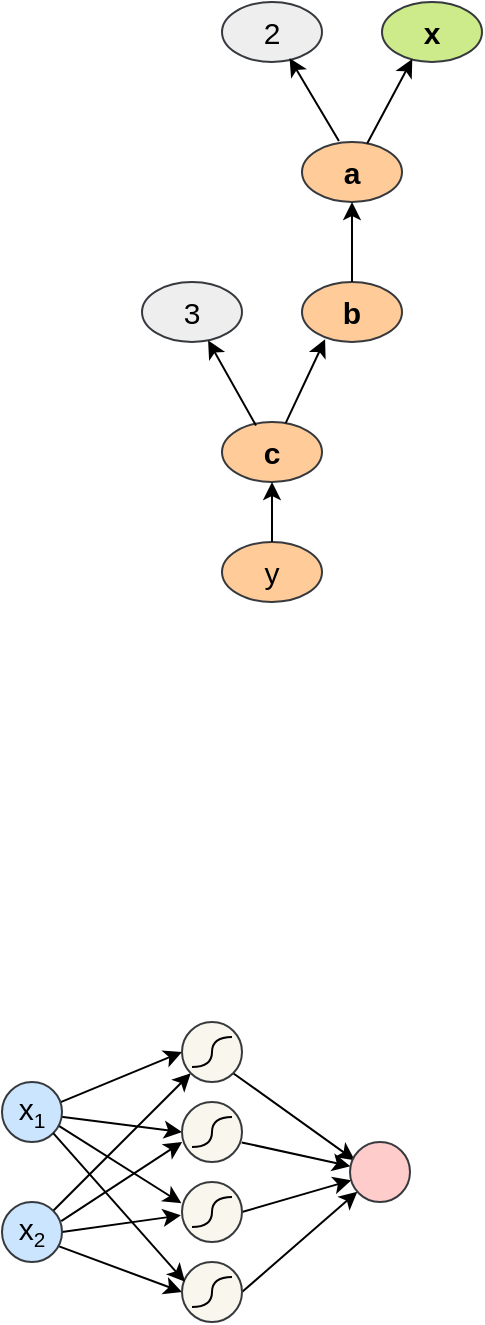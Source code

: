 <mxfile version="13.8.3" type="device"><diagram id="Ox5w89RKpEAJ1KclYCxZ" name="Page-1"><mxGraphModel dx="368" dy="488" grid="1" gridSize="10" guides="1" tooltips="1" connect="1" arrows="1" fold="1" page="1" pageScale="1" pageWidth="827" pageHeight="1169" math="0" shadow="0"><root><mxCell id="0"/><mxCell id="1" parent="0"/><mxCell id="jbkDdp63wg7V-Y6P4UlH-1" value="x" style="ellipse;whiteSpace=wrap;html=1;fontStyle=1;fillColor=#cdeb8b;strokeColor=#36393d;fontSize=15;" parent="1" vertex="1"><mxGeometry x="400" y="220" width="50" height="30" as="geometry"/></mxCell><mxCell id="jbkDdp63wg7V-Y6P4UlH-2" value="&lt;span style=&quot;font-weight: normal&quot;&gt;2&lt;/span&gt;" style="ellipse;whiteSpace=wrap;html=1;fontStyle=1;fillColor=#eeeeee;strokeColor=#36393d;fontSize=15;" parent="1" vertex="1"><mxGeometry x="320" y="220" width="50" height="30" as="geometry"/></mxCell><mxCell id="jbkDdp63wg7V-Y6P4UlH-4" value="&lt;span style=&quot;&quot;&gt;a&lt;/span&gt;" style="ellipse;whiteSpace=wrap;html=1;fontStyle=1;fillColor=#ffcc99;strokeColor=#36393d;fontSize=15;" parent="1" vertex="1"><mxGeometry x="360" y="290" width="50" height="30" as="geometry"/></mxCell><mxCell id="jbkDdp63wg7V-Y6P4UlH-7" value="" style="endArrow=classic;html=1;fontSize=15;entryX=0.303;entryY=0.95;entryDx=0;entryDy=0;entryPerimeter=0;" parent="1" source="jbkDdp63wg7V-Y6P4UlH-4" target="jbkDdp63wg7V-Y6P4UlH-1" edge="1"><mxGeometry width="50" height="50" relative="1" as="geometry"><mxPoint x="390" y="680" as="sourcePoint"/><mxPoint x="440" y="630" as="targetPoint"/></mxGeometry></mxCell><mxCell id="jbkDdp63wg7V-Y6P4UlH-8" value="" style="endArrow=classic;html=1;fontSize=15;entryX=0.676;entryY=0.935;entryDx=0;entryDy=0;exitX=0.369;exitY=-0.017;exitDx=0;exitDy=0;exitPerimeter=0;entryPerimeter=0;" parent="1" source="jbkDdp63wg7V-Y6P4UlH-4" target="jbkDdp63wg7V-Y6P4UlH-2" edge="1"><mxGeometry width="50" height="50" relative="1" as="geometry"><mxPoint x="400.458" y="300.362" as="sourcePoint"/><mxPoint x="417.322" y="255.607" as="targetPoint"/></mxGeometry></mxCell><mxCell id="jbkDdp63wg7V-Y6P4UlH-9" value="&lt;span&gt;b&lt;/span&gt;" style="ellipse;whiteSpace=wrap;html=1;fontStyle=1;fillColor=#ffcc99;strokeColor=#36393d;fontSize=15;" parent="1" vertex="1"><mxGeometry x="360" y="360" width="50" height="30" as="geometry"/></mxCell><mxCell id="jbkDdp63wg7V-Y6P4UlH-10" value="" style="endArrow=classic;html=1;fontSize=15;entryX=0.5;entryY=1;entryDx=0;entryDy=0;exitX=0.5;exitY=0;exitDx=0;exitDy=0;" parent="1" source="jbkDdp63wg7V-Y6P4UlH-9" target="jbkDdp63wg7V-Y6P4UlH-4" edge="1"><mxGeometry width="50" height="50" relative="1" as="geometry"><mxPoint x="388.45" y="299.49" as="sourcePoint"/><mxPoint x="363.8" y="258.05" as="targetPoint"/></mxGeometry></mxCell><mxCell id="jbkDdp63wg7V-Y6P4UlH-11" value="&lt;span&gt;c&lt;/span&gt;" style="ellipse;whiteSpace=wrap;html=1;fontStyle=1;fillColor=#ffcc99;strokeColor=#36393d;fontSize=15;" parent="1" vertex="1"><mxGeometry x="320" y="430" width="50" height="30" as="geometry"/></mxCell><mxCell id="jbkDdp63wg7V-Y6P4UlH-12" value="&lt;span style=&quot;font-weight: normal&quot;&gt;3&lt;/span&gt;" style="ellipse;whiteSpace=wrap;html=1;fontStyle=1;fillColor=#eeeeee;strokeColor=#36393d;fontSize=15;" parent="1" vertex="1"><mxGeometry x="280" y="360" width="50" height="30" as="geometry"/></mxCell><mxCell id="jbkDdp63wg7V-Y6P4UlH-13" value="" style="endArrow=classic;html=1;fontSize=15;entryX=0.231;entryY=0.953;entryDx=0;entryDy=0;entryPerimeter=0;" parent="1" source="jbkDdp63wg7V-Y6P4UlH-11" target="jbkDdp63wg7V-Y6P4UlH-9" edge="1"><mxGeometry width="50" height="50" relative="1" as="geometry"><mxPoint x="388.45" y="299.49" as="sourcePoint"/><mxPoint x="363.8" y="258.05" as="targetPoint"/></mxGeometry></mxCell><mxCell id="jbkDdp63wg7V-Y6P4UlH-14" value="" style="endArrow=classic;html=1;fontSize=15;exitX=0.34;exitY=0.057;exitDx=0;exitDy=0;exitPerimeter=0;" parent="1" source="jbkDdp63wg7V-Y6P4UlH-11" target="jbkDdp63wg7V-Y6P4UlH-12" edge="1"><mxGeometry width="50" height="50" relative="1" as="geometry"><mxPoint x="361.777" y="440.562" as="sourcePoint"/><mxPoint x="381.55" y="398.59" as="targetPoint"/></mxGeometry></mxCell><mxCell id="jbkDdp63wg7V-Y6P4UlH-15" value="&lt;span style=&quot;font-weight: normal&quot;&gt;y&lt;/span&gt;" style="ellipse;whiteSpace=wrap;html=1;fontStyle=1;fillColor=#ffcc99;strokeColor=#36393d;fontSize=15;" parent="1" vertex="1"><mxGeometry x="320" y="490" width="50" height="30" as="geometry"/></mxCell><mxCell id="jbkDdp63wg7V-Y6P4UlH-16" value="" style="endArrow=classic;html=1;fontSize=15;entryX=0.5;entryY=1;entryDx=0;entryDy=0;exitX=0.5;exitY=0;exitDx=0;exitDy=0;" parent="1" source="jbkDdp63wg7V-Y6P4UlH-15" target="jbkDdp63wg7V-Y6P4UlH-11" edge="1"><mxGeometry width="50" height="50" relative="1" as="geometry"><mxPoint x="361.733" y="440.554" as="sourcePoint"/><mxPoint x="381.55" y="398.59" as="targetPoint"/></mxGeometry></mxCell><mxCell id="Ps9hnqMs1coxUoTYDCpw-7" style="rounded=0;orthogonalLoop=1;jettySize=auto;html=1;exitX=0.938;exitY=0.351;exitDx=0;exitDy=0;entryX=0;entryY=0.5;entryDx=0;entryDy=0;fontSize=15;exitPerimeter=0;" edge="1" parent="1" source="Ps9hnqMs1coxUoTYDCpw-1" target="Ps9hnqMs1coxUoTYDCpw-3"><mxGeometry relative="1" as="geometry"/></mxCell><mxCell id="Ps9hnqMs1coxUoTYDCpw-9" style="edgeStyle=none;rounded=0;orthogonalLoop=1;jettySize=auto;html=1;exitX=0.987;exitY=0.58;exitDx=0;exitDy=0;entryX=0;entryY=0.5;entryDx=0;entryDy=0;fontSize=15;exitPerimeter=0;" edge="1" parent="1" source="Ps9hnqMs1coxUoTYDCpw-1" target="Ps9hnqMs1coxUoTYDCpw-4"><mxGeometry relative="1" as="geometry"/></mxCell><mxCell id="Ps9hnqMs1coxUoTYDCpw-10" style="edgeStyle=none;rounded=0;orthogonalLoop=1;jettySize=auto;html=1;exitX=0.935;exitY=0.724;exitDx=0;exitDy=0;entryX=-0.009;entryY=0.355;entryDx=0;entryDy=0;entryPerimeter=0;fontSize=15;exitPerimeter=0;" edge="1" parent="1" source="Ps9hnqMs1coxUoTYDCpw-1" target="Ps9hnqMs1coxUoTYDCpw-5"><mxGeometry relative="1" as="geometry"/></mxCell><mxCell id="Ps9hnqMs1coxUoTYDCpw-1" value="x&lt;sub&gt;&lt;font style=&quot;font-size: 10.5px&quot;&gt;1&lt;/font&gt;&lt;/sub&gt;" style="ellipse;whiteSpace=wrap;html=1;aspect=fixed;fontSize=15;fillColor=#cce5ff;strokeColor=#36393d;" vertex="1" parent="1"><mxGeometry x="210" y="760" width="30" height="30" as="geometry"/></mxCell><mxCell id="Ps9hnqMs1coxUoTYDCpw-11" style="edgeStyle=none;rounded=0;orthogonalLoop=1;jettySize=auto;html=1;exitX=1;exitY=0;exitDx=0;exitDy=0;entryX=0;entryY=1;entryDx=0;entryDy=0;fontSize=15;" edge="1" parent="1" source="Ps9hnqMs1coxUoTYDCpw-2" target="Ps9hnqMs1coxUoTYDCpw-3"><mxGeometry relative="1" as="geometry"/></mxCell><mxCell id="Ps9hnqMs1coxUoTYDCpw-12" style="edgeStyle=none;rounded=0;orthogonalLoop=1;jettySize=auto;html=1;exitX=0.987;exitY=0.32;exitDx=0;exitDy=0;entryX=0.003;entryY=0.666;entryDx=0;entryDy=0;entryPerimeter=0;fontSize=15;exitPerimeter=0;" edge="1" parent="1" source="Ps9hnqMs1coxUoTYDCpw-2" target="Ps9hnqMs1coxUoTYDCpw-4"><mxGeometry relative="1" as="geometry"/></mxCell><mxCell id="Ps9hnqMs1coxUoTYDCpw-13" style="edgeStyle=none;rounded=0;orthogonalLoop=1;jettySize=auto;html=1;exitX=1;exitY=0.5;exitDx=0;exitDy=0;entryX=-0.02;entryY=0.556;entryDx=0;entryDy=0;entryPerimeter=0;fontSize=15;" edge="1" parent="1" source="Ps9hnqMs1coxUoTYDCpw-2" target="Ps9hnqMs1coxUoTYDCpw-5"><mxGeometry relative="1" as="geometry"/></mxCell><mxCell id="Ps9hnqMs1coxUoTYDCpw-14" style="edgeStyle=none;rounded=0;orthogonalLoop=1;jettySize=auto;html=1;exitX=0.953;exitY=0.739;exitDx=0;exitDy=0;entryX=0;entryY=0.5;entryDx=0;entryDy=0;fontSize=15;exitPerimeter=0;" edge="1" parent="1" source="Ps9hnqMs1coxUoTYDCpw-2" target="Ps9hnqMs1coxUoTYDCpw-6"><mxGeometry relative="1" as="geometry"/></mxCell><mxCell id="Ps9hnqMs1coxUoTYDCpw-2" value="x&lt;span style=&quot;font-size: 12.5px&quot;&gt;&lt;sub&gt;2&lt;/sub&gt;&lt;/span&gt;" style="ellipse;whiteSpace=wrap;html=1;aspect=fixed;fontSize=15;fillColor=#cce5ff;strokeColor=#36393d;" vertex="1" parent="1"><mxGeometry x="210" y="820" width="30" height="30" as="geometry"/></mxCell><mxCell id="Ps9hnqMs1coxUoTYDCpw-28" style="edgeStyle=none;rounded=0;orthogonalLoop=1;jettySize=auto;html=1;exitX=1;exitY=1;exitDx=0;exitDy=0;entryX=0.08;entryY=0.304;entryDx=0;entryDy=0;entryPerimeter=0;endArrow=classic;endFill=1;fontSize=15;" edge="1" parent="1" source="Ps9hnqMs1coxUoTYDCpw-3" target="Ps9hnqMs1coxUoTYDCpw-27"><mxGeometry relative="1" as="geometry"/></mxCell><mxCell id="Ps9hnqMs1coxUoTYDCpw-3" value="" style="ellipse;whiteSpace=wrap;html=1;aspect=fixed;fontSize=15;fillColor=#f9f7ed;strokeColor=#36393d;" vertex="1" parent="1"><mxGeometry x="300" y="730" width="30" height="30" as="geometry"/></mxCell><mxCell id="Ps9hnqMs1coxUoTYDCpw-29" style="edgeStyle=none;rounded=0;orthogonalLoop=1;jettySize=auto;html=1;exitX=0.995;exitY=0.674;exitDx=0;exitDy=0;entryX=0.006;entryY=0.403;entryDx=0;entryDy=0;entryPerimeter=0;endArrow=classic;endFill=1;fontSize=15;exitPerimeter=0;" edge="1" parent="1" source="Ps9hnqMs1coxUoTYDCpw-4" target="Ps9hnqMs1coxUoTYDCpw-27"><mxGeometry relative="1" as="geometry"/></mxCell><mxCell id="Ps9hnqMs1coxUoTYDCpw-4" value="" style="ellipse;whiteSpace=wrap;html=1;aspect=fixed;fontSize=15;fillColor=#f9f7ed;strokeColor=#36393d;" vertex="1" parent="1"><mxGeometry x="300" y="770" width="30" height="30" as="geometry"/></mxCell><mxCell id="Ps9hnqMs1coxUoTYDCpw-30" style="edgeStyle=none;rounded=0;orthogonalLoop=1;jettySize=auto;html=1;exitX=1;exitY=0.5;exitDx=0;exitDy=0;endArrow=classic;endFill=1;fontSize=15;" edge="1" parent="1" source="Ps9hnqMs1coxUoTYDCpw-5" target="Ps9hnqMs1coxUoTYDCpw-27"><mxGeometry relative="1" as="geometry"/></mxCell><mxCell id="Ps9hnqMs1coxUoTYDCpw-5" value="" style="ellipse;whiteSpace=wrap;html=1;aspect=fixed;fontSize=15;fillColor=#f9f7ed;strokeColor=#36393d;" vertex="1" parent="1"><mxGeometry x="300" y="810" width="30" height="30" as="geometry"/></mxCell><mxCell id="Ps9hnqMs1coxUoTYDCpw-31" style="edgeStyle=none;rounded=0;orthogonalLoop=1;jettySize=auto;html=1;exitX=1;exitY=0.5;exitDx=0;exitDy=0;endArrow=classic;endFill=1;fontSize=15;" edge="1" parent="1" source="Ps9hnqMs1coxUoTYDCpw-6" target="Ps9hnqMs1coxUoTYDCpw-27"><mxGeometry relative="1" as="geometry"/></mxCell><mxCell id="Ps9hnqMs1coxUoTYDCpw-6" value="" style="ellipse;whiteSpace=wrap;html=1;aspect=fixed;fontSize=15;fillColor=#f9f7ed;strokeColor=#36393d;" vertex="1" parent="1"><mxGeometry x="300" y="850" width="30" height="30" as="geometry"/></mxCell><mxCell id="Ps9hnqMs1coxUoTYDCpw-8" value="" style="endArrow=classic;html=1;fontSize=15;exitX=1;exitY=1;exitDx=0;exitDy=0;entryX=0.05;entryY=0.331;entryDx=0;entryDy=0;entryPerimeter=0;" edge="1" parent="1" source="Ps9hnqMs1coxUoTYDCpw-1" target="Ps9hnqMs1coxUoTYDCpw-6"><mxGeometry width="50" height="50" relative="1" as="geometry"><mxPoint x="350" y="710" as="sourcePoint"/><mxPoint x="400" y="660" as="targetPoint"/></mxGeometry></mxCell><mxCell id="Ps9hnqMs1coxUoTYDCpw-15" value="" style="curved=1;endArrow=none;html=1;fontSize=15;endFill=0;" edge="1" parent="1"><mxGeometry width="50" height="50" relative="1" as="geometry"><mxPoint x="305" y="752.5" as="sourcePoint"/><mxPoint x="325" y="737.5" as="targetPoint"/><Array as="points"><mxPoint x="315" y="752.5"/><mxPoint x="315" y="737.5"/></Array></mxGeometry></mxCell><mxCell id="Ps9hnqMs1coxUoTYDCpw-16" value="" style="curved=1;endArrow=none;html=1;fontSize=15;endFill=0;" edge="1" parent="1"><mxGeometry width="50" height="50" relative="1" as="geometry"><mxPoint x="305" y="792.5" as="sourcePoint"/><mxPoint x="325" y="777.5" as="targetPoint"/><Array as="points"><mxPoint x="315" y="792.5"/><mxPoint x="315" y="777.5"/></Array></mxGeometry></mxCell><mxCell id="Ps9hnqMs1coxUoTYDCpw-17" value="" style="curved=1;endArrow=none;html=1;fontSize=15;endFill=0;" edge="1" parent="1"><mxGeometry width="50" height="50" relative="1" as="geometry"><mxPoint x="305" y="832.5" as="sourcePoint"/><mxPoint x="325" y="817.5" as="targetPoint"/><Array as="points"><mxPoint x="315" y="832.5"/><mxPoint x="315" y="817.5"/></Array></mxGeometry></mxCell><mxCell id="Ps9hnqMs1coxUoTYDCpw-18" value="" style="curved=1;endArrow=none;html=1;fontSize=15;endFill=0;" edge="1" parent="1"><mxGeometry width="50" height="50" relative="1" as="geometry"><mxPoint x="305" y="872.5" as="sourcePoint"/><mxPoint x="325" y="857.5" as="targetPoint"/><Array as="points"><mxPoint x="315" y="872.5"/><mxPoint x="315" y="857.5"/></Array></mxGeometry></mxCell><mxCell id="Ps9hnqMs1coxUoTYDCpw-27" value="" style="ellipse;whiteSpace=wrap;html=1;aspect=fixed;fontSize=15;fillColor=#ffcccc;strokeColor=#36393d;" vertex="1" parent="1"><mxGeometry x="384" y="790" width="30" height="30" as="geometry"/></mxCell></root></mxGraphModel></diagram></mxfile>